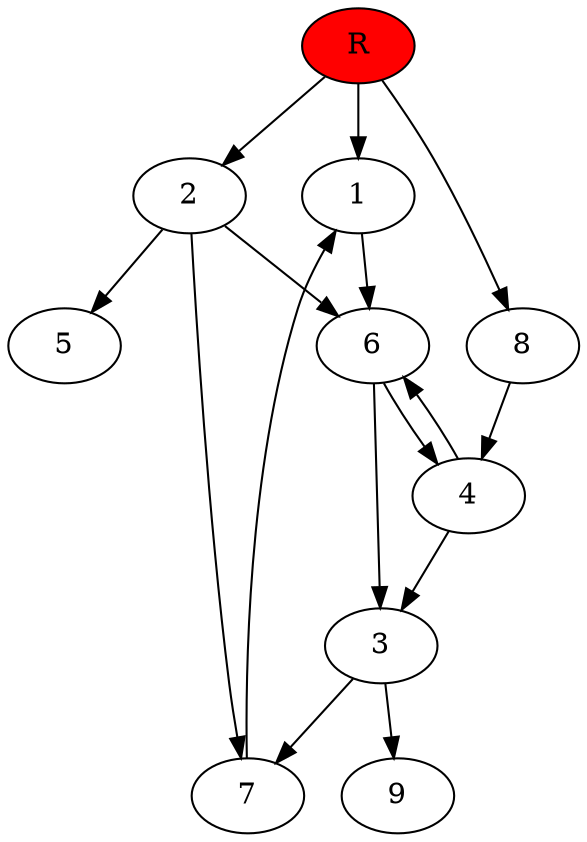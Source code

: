 digraph prb14368 {
	1
	2
	3
	4
	5
	6
	7
	8
	R [fillcolor="#ff0000" style=filled]
	1 -> 6
	2 -> 5
	2 -> 6
	2 -> 7
	3 -> 7
	3 -> 9
	4 -> 3
	4 -> 6
	6 -> 3
	6 -> 4
	7 -> 1
	8 -> 4
	R -> 1
	R -> 2
	R -> 8
}
